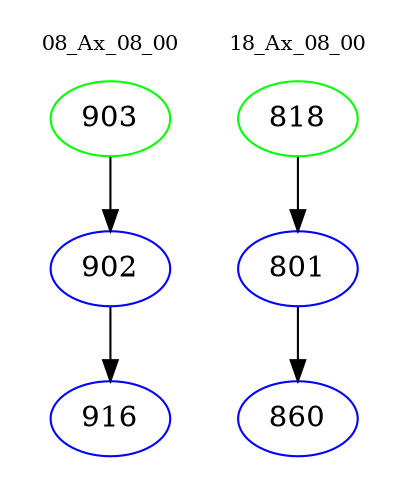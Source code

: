 digraph{
subgraph cluster_0 {
color = white
label = "08_Ax_08_00";
fontsize=10;
T0_903 [label="903", color="green"]
T0_903 -> T0_902 [color="black"]
T0_902 [label="902", color="blue"]
T0_902 -> T0_916 [color="black"]
T0_916 [label="916", color="blue"]
}
subgraph cluster_1 {
color = white
label = "18_Ax_08_00";
fontsize=10;
T1_818 [label="818", color="green"]
T1_818 -> T1_801 [color="black"]
T1_801 [label="801", color="blue"]
T1_801 -> T1_860 [color="black"]
T1_860 [label="860", color="blue"]
}
}
